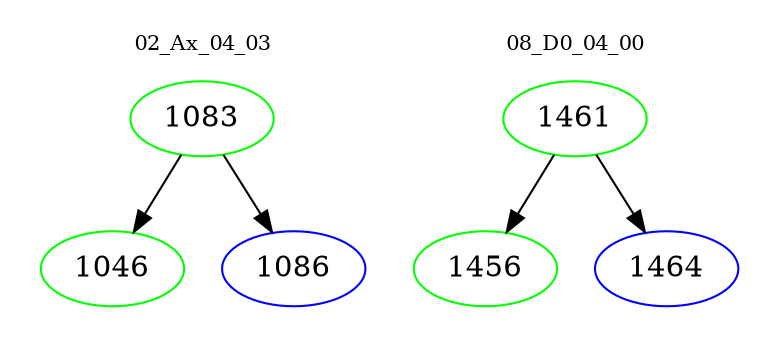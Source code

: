 digraph{
subgraph cluster_0 {
color = white
label = "02_Ax_04_03";
fontsize=10;
T0_1083 [label="1083", color="green"]
T0_1083 -> T0_1046 [color="black"]
T0_1046 [label="1046", color="green"]
T0_1083 -> T0_1086 [color="black"]
T0_1086 [label="1086", color="blue"]
}
subgraph cluster_1 {
color = white
label = "08_D0_04_00";
fontsize=10;
T1_1461 [label="1461", color="green"]
T1_1461 -> T1_1456 [color="black"]
T1_1456 [label="1456", color="green"]
T1_1461 -> T1_1464 [color="black"]
T1_1464 [label="1464", color="blue"]
}
}
